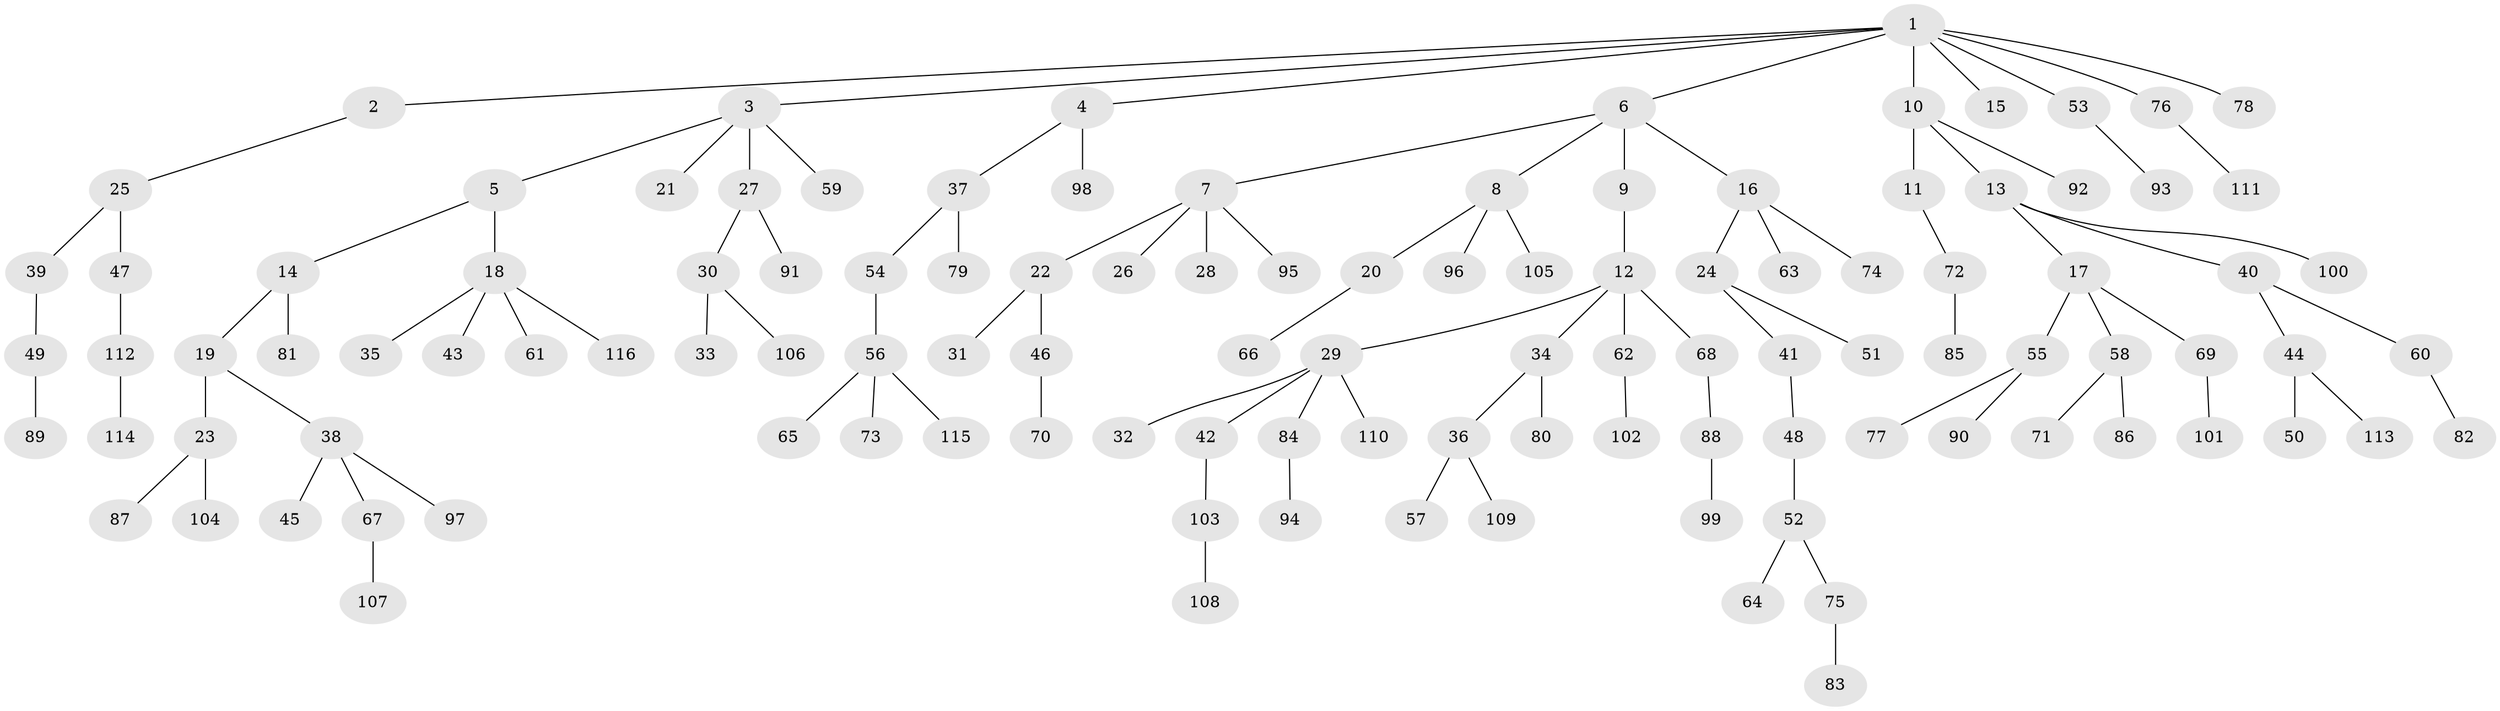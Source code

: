 // Generated by graph-tools (version 1.1) at 2025/50/03/09/25 03:50:24]
// undirected, 116 vertices, 115 edges
graph export_dot {
graph [start="1"]
  node [color=gray90,style=filled];
  1;
  2;
  3;
  4;
  5;
  6;
  7;
  8;
  9;
  10;
  11;
  12;
  13;
  14;
  15;
  16;
  17;
  18;
  19;
  20;
  21;
  22;
  23;
  24;
  25;
  26;
  27;
  28;
  29;
  30;
  31;
  32;
  33;
  34;
  35;
  36;
  37;
  38;
  39;
  40;
  41;
  42;
  43;
  44;
  45;
  46;
  47;
  48;
  49;
  50;
  51;
  52;
  53;
  54;
  55;
  56;
  57;
  58;
  59;
  60;
  61;
  62;
  63;
  64;
  65;
  66;
  67;
  68;
  69;
  70;
  71;
  72;
  73;
  74;
  75;
  76;
  77;
  78;
  79;
  80;
  81;
  82;
  83;
  84;
  85;
  86;
  87;
  88;
  89;
  90;
  91;
  92;
  93;
  94;
  95;
  96;
  97;
  98;
  99;
  100;
  101;
  102;
  103;
  104;
  105;
  106;
  107;
  108;
  109;
  110;
  111;
  112;
  113;
  114;
  115;
  116;
  1 -- 2;
  1 -- 3;
  1 -- 4;
  1 -- 6;
  1 -- 10;
  1 -- 15;
  1 -- 53;
  1 -- 76;
  1 -- 78;
  2 -- 25;
  3 -- 5;
  3 -- 21;
  3 -- 27;
  3 -- 59;
  4 -- 37;
  4 -- 98;
  5 -- 14;
  5 -- 18;
  6 -- 7;
  6 -- 8;
  6 -- 9;
  6 -- 16;
  7 -- 22;
  7 -- 26;
  7 -- 28;
  7 -- 95;
  8 -- 20;
  8 -- 96;
  8 -- 105;
  9 -- 12;
  10 -- 11;
  10 -- 13;
  10 -- 92;
  11 -- 72;
  12 -- 29;
  12 -- 34;
  12 -- 62;
  12 -- 68;
  13 -- 17;
  13 -- 40;
  13 -- 100;
  14 -- 19;
  14 -- 81;
  16 -- 24;
  16 -- 63;
  16 -- 74;
  17 -- 55;
  17 -- 58;
  17 -- 69;
  18 -- 35;
  18 -- 43;
  18 -- 61;
  18 -- 116;
  19 -- 23;
  19 -- 38;
  20 -- 66;
  22 -- 31;
  22 -- 46;
  23 -- 87;
  23 -- 104;
  24 -- 41;
  24 -- 51;
  25 -- 39;
  25 -- 47;
  27 -- 30;
  27 -- 91;
  29 -- 32;
  29 -- 42;
  29 -- 84;
  29 -- 110;
  30 -- 33;
  30 -- 106;
  34 -- 36;
  34 -- 80;
  36 -- 57;
  36 -- 109;
  37 -- 54;
  37 -- 79;
  38 -- 45;
  38 -- 67;
  38 -- 97;
  39 -- 49;
  40 -- 44;
  40 -- 60;
  41 -- 48;
  42 -- 103;
  44 -- 50;
  44 -- 113;
  46 -- 70;
  47 -- 112;
  48 -- 52;
  49 -- 89;
  52 -- 64;
  52 -- 75;
  53 -- 93;
  54 -- 56;
  55 -- 77;
  55 -- 90;
  56 -- 65;
  56 -- 73;
  56 -- 115;
  58 -- 71;
  58 -- 86;
  60 -- 82;
  62 -- 102;
  67 -- 107;
  68 -- 88;
  69 -- 101;
  72 -- 85;
  75 -- 83;
  76 -- 111;
  84 -- 94;
  88 -- 99;
  103 -- 108;
  112 -- 114;
}
